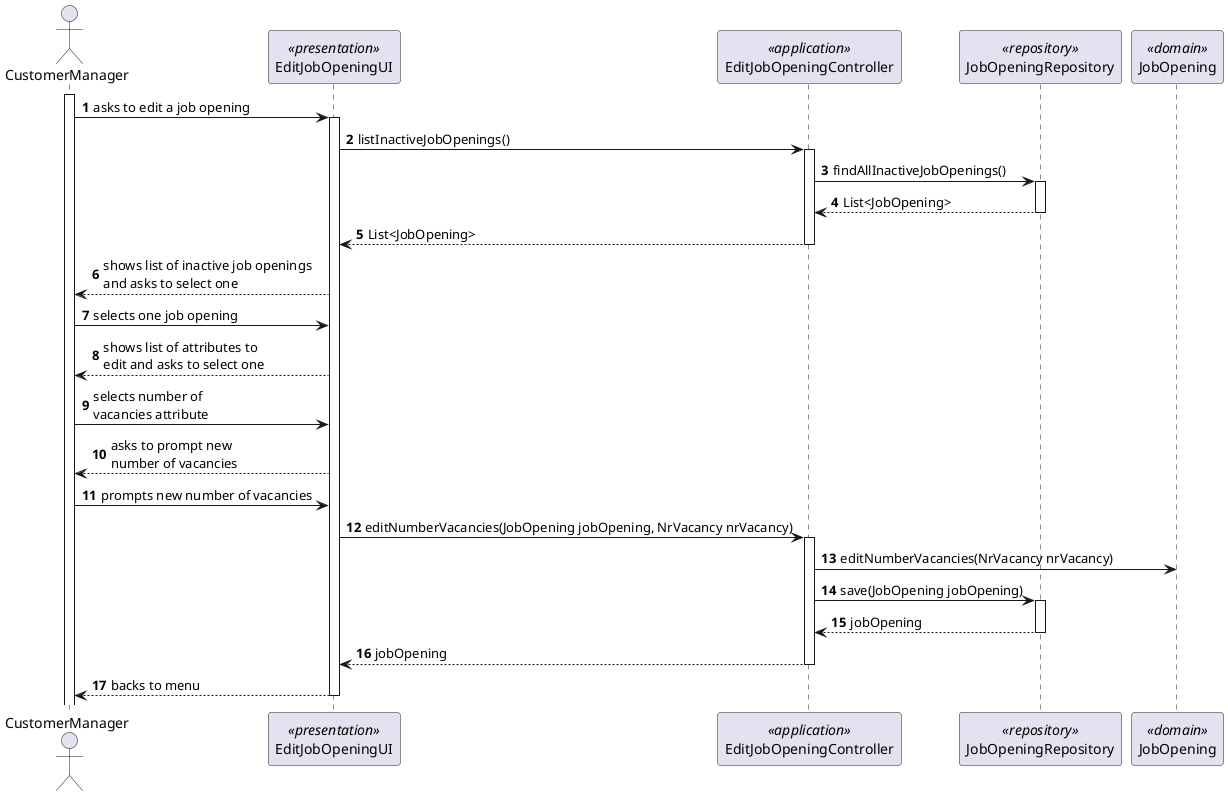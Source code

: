 @startuml
'https://plantuml.com/sequence-diagram

autonumber

actor CustomerManager
participant EditJobOpeningUI <<presentation>>
participant EditJobOpeningController <<application>>
participant JobOpeningRepository <<repository>>
participant JobOpening <<domain>>

activate CustomerManager
CustomerManager -> EditJobOpeningUI : asks to edit a job opening
activate EditJobOpeningUI
EditJobOpeningUI -> EditJobOpeningController : listInactiveJobOpenings()
activate EditJobOpeningController
EditJobOpeningController -> JobOpeningRepository : findAllInactiveJobOpenings()
activate JobOpeningRepository
JobOpeningRepository --> EditJobOpeningController : List<JobOpening>
deactivate JobOpeningRepository
EditJobOpeningController --> EditJobOpeningUI : List<JobOpening>
deactivate EditJobOpeningController
EditJobOpeningUI --> CustomerManager : shows list of inactive job openings\nand asks to select one
CustomerManager -> EditJobOpeningUI : selects one job opening
EditJobOpeningUI --> CustomerManager : shows list of attributes to\nedit and asks to select one
CustomerManager -> EditJobOpeningUI : selects number of\nvacancies attribute
EditJobOpeningUI --> CustomerManager : asks to prompt new\nnumber of vacancies
CustomerManager -> EditJobOpeningUI : prompts new number of vacancies
EditJobOpeningUI -> EditJobOpeningController : editNumberVacancies(JobOpening jobOpening, NrVacancy nrVacancy)
activate EditJobOpeningController
EditJobOpeningController -> JobOpening : editNumberVacancies(NrVacancy nrVacancy)
EditJobOpeningController -> JobOpeningRepository : save(JobOpening jobOpening)
activate JobOpeningRepository
JobOpeningRepository --> EditJobOpeningController : jobOpening
deactivate JobOpeningRepository
EditJobOpeningController --> EditJobOpeningUI : jobOpening
deactivate EditJobOpeningController
EditJobOpeningUI --> CustomerManager : backs to menu
deactivate EditJobOpeningUI

@enduml